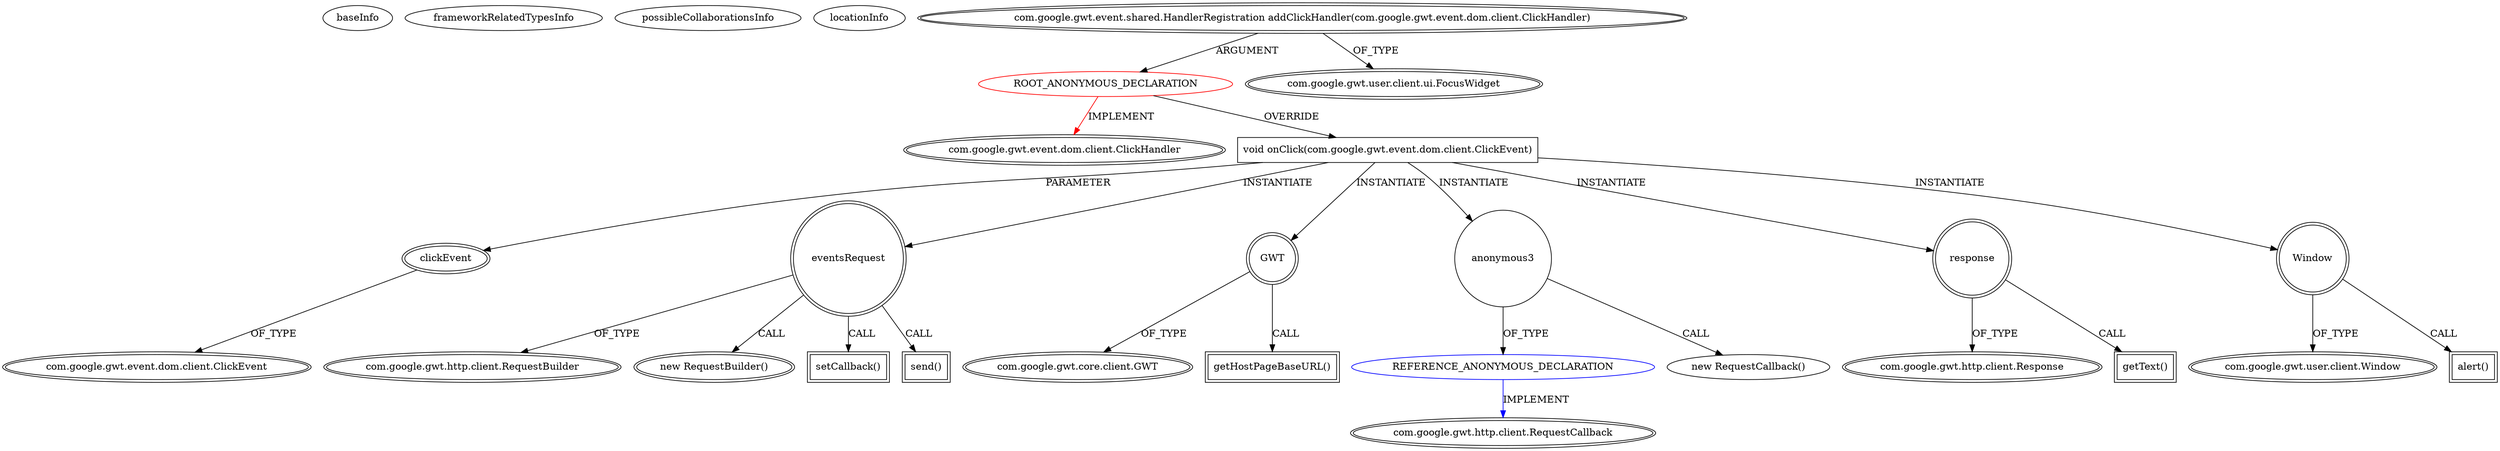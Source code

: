digraph {
baseInfo[graphId=4,category="extension_graph",isAnonymous=true,possibleRelation=true]
frameworkRelatedTypesInfo[0="com.google.gwt.event.dom.client.ClickHandler"]
possibleCollaborationsInfo[0="4~OVERRIDING_METHOD_DECLARATION-INSTANTIATION-~com.google.gwt.event.dom.client.ClickHandler ~com.google.gwt.http.client.RequestCallback ~true~true"]
locationInfo[projectName="12010994-GLI-TP1",filePath="/12010994-GLI-TP1/GLI-TP1-master/src/main/java/fr/istic/m2gl/gli/client/gli.java",contextSignature="com.google.gwt.user.client.ui.Widget searchWidget()",graphId="4"]
0[label="ROOT_ANONYMOUS_DECLARATION",vertexType="ROOT_ANONYMOUS_DECLARATION",isFrameworkType=false,color=red]
1[label="com.google.gwt.event.dom.client.ClickHandler",vertexType="FRAMEWORK_INTERFACE_TYPE",isFrameworkType=true,peripheries=2]
2[label="com.google.gwt.event.shared.HandlerRegistration addClickHandler(com.google.gwt.event.dom.client.ClickHandler)",vertexType="OUTSIDE_CALL",isFrameworkType=true,peripheries=2]
3[label="com.google.gwt.user.client.ui.FocusWidget",vertexType="FRAMEWORK_CLASS_TYPE",isFrameworkType=true,peripheries=2]
4[label="void onClick(com.google.gwt.event.dom.client.ClickEvent)",vertexType="OVERRIDING_METHOD_DECLARATION",isFrameworkType=false,shape=box]
5[label="clickEvent",vertexType="PARAMETER_DECLARATION",isFrameworkType=true,peripheries=2]
6[label="com.google.gwt.event.dom.client.ClickEvent",vertexType="FRAMEWORK_CLASS_TYPE",isFrameworkType=true,peripheries=2]
8[label="eventsRequest",vertexType="VARIABLE_EXPRESION",isFrameworkType=true,peripheries=2,shape=circle]
9[label="com.google.gwt.http.client.RequestBuilder",vertexType="FRAMEWORK_CLASS_TYPE",isFrameworkType=true,peripheries=2]
7[label="new RequestBuilder()",vertexType="CONSTRUCTOR_CALL",isFrameworkType=true,peripheries=2]
10[label="GWT",vertexType="VARIABLE_EXPRESION",isFrameworkType=true,peripheries=2,shape=circle]
12[label="com.google.gwt.core.client.GWT",vertexType="FRAMEWORK_CLASS_TYPE",isFrameworkType=true,peripheries=2]
11[label="getHostPageBaseURL()",vertexType="INSIDE_CALL",isFrameworkType=true,peripheries=2,shape=box]
14[label="setCallback()",vertexType="INSIDE_CALL",isFrameworkType=true,peripheries=2,shape=box]
16[label="anonymous3",vertexType="VARIABLE_EXPRESION",isFrameworkType=false,shape=circle]
17[label="REFERENCE_ANONYMOUS_DECLARATION",vertexType="REFERENCE_ANONYMOUS_DECLARATION",isFrameworkType=false,color=blue]
18[label="com.google.gwt.http.client.RequestCallback",vertexType="FRAMEWORK_INTERFACE_TYPE",isFrameworkType=true,peripheries=2]
15[label="new RequestCallback()",vertexType="CONSTRUCTOR_CALL",isFrameworkType=false]
19[label="response",vertexType="VARIABLE_EXPRESION",isFrameworkType=true,peripheries=2,shape=circle]
21[label="com.google.gwt.http.client.Response",vertexType="FRAMEWORK_CLASS_TYPE",isFrameworkType=true,peripheries=2]
20[label="getText()",vertexType="INSIDE_CALL",isFrameworkType=true,peripheries=2,shape=box]
22[label="Window",vertexType="VARIABLE_EXPRESION",isFrameworkType=true,peripheries=2,shape=circle]
24[label="com.google.gwt.user.client.Window",vertexType="FRAMEWORK_CLASS_TYPE",isFrameworkType=true,peripheries=2]
23[label="alert()",vertexType="INSIDE_CALL",isFrameworkType=true,peripheries=2,shape=box]
26[label="send()",vertexType="INSIDE_CALL",isFrameworkType=true,peripheries=2,shape=box]
0->1[label="IMPLEMENT",color=red]
2->0[label="ARGUMENT"]
2->3[label="OF_TYPE"]
0->4[label="OVERRIDE"]
5->6[label="OF_TYPE"]
4->5[label="PARAMETER"]
4->8[label="INSTANTIATE"]
8->9[label="OF_TYPE"]
8->7[label="CALL"]
4->10[label="INSTANTIATE"]
10->12[label="OF_TYPE"]
10->11[label="CALL"]
8->14[label="CALL"]
4->16[label="INSTANTIATE"]
17->18[label="IMPLEMENT",color=blue]
16->17[label="OF_TYPE"]
16->15[label="CALL"]
4->19[label="INSTANTIATE"]
19->21[label="OF_TYPE"]
19->20[label="CALL"]
4->22[label="INSTANTIATE"]
22->24[label="OF_TYPE"]
22->23[label="CALL"]
8->26[label="CALL"]
}
